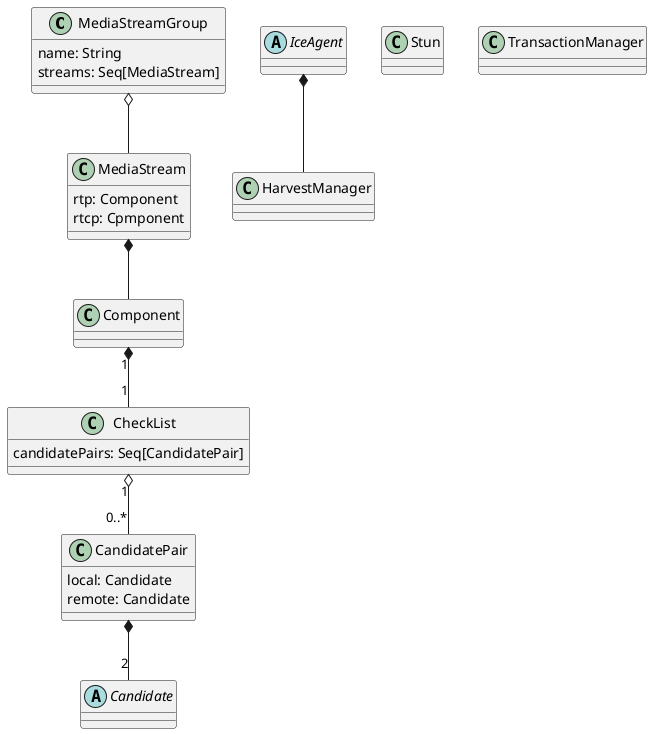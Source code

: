 @startuml
class MediaStreamGroup {
  name: String
  streams: Seq[MediaStream]
}

class MediaStream {
  rtp: Component
  rtcp: Cpmponent
}

class Component

abstract class Candidate

class CandidatePair {
  local: Candidate
  remote: Candidate
}

class CheckList {
  candidatePairs: Seq[CandidatePair]
}

MediaStreamGroup o-- MediaStream
MediaStream *-- Component
Component "1" *-- "1" CheckList
CheckList "1" o-- "0..*" CandidatePair
CandidatePair *-- "2" Candidate


abstract class IceAgent {
}

class HarvestManager {

}

IceAgent *-- HarvestManager

class Stun {



}

class TransactionManager

@enduml
